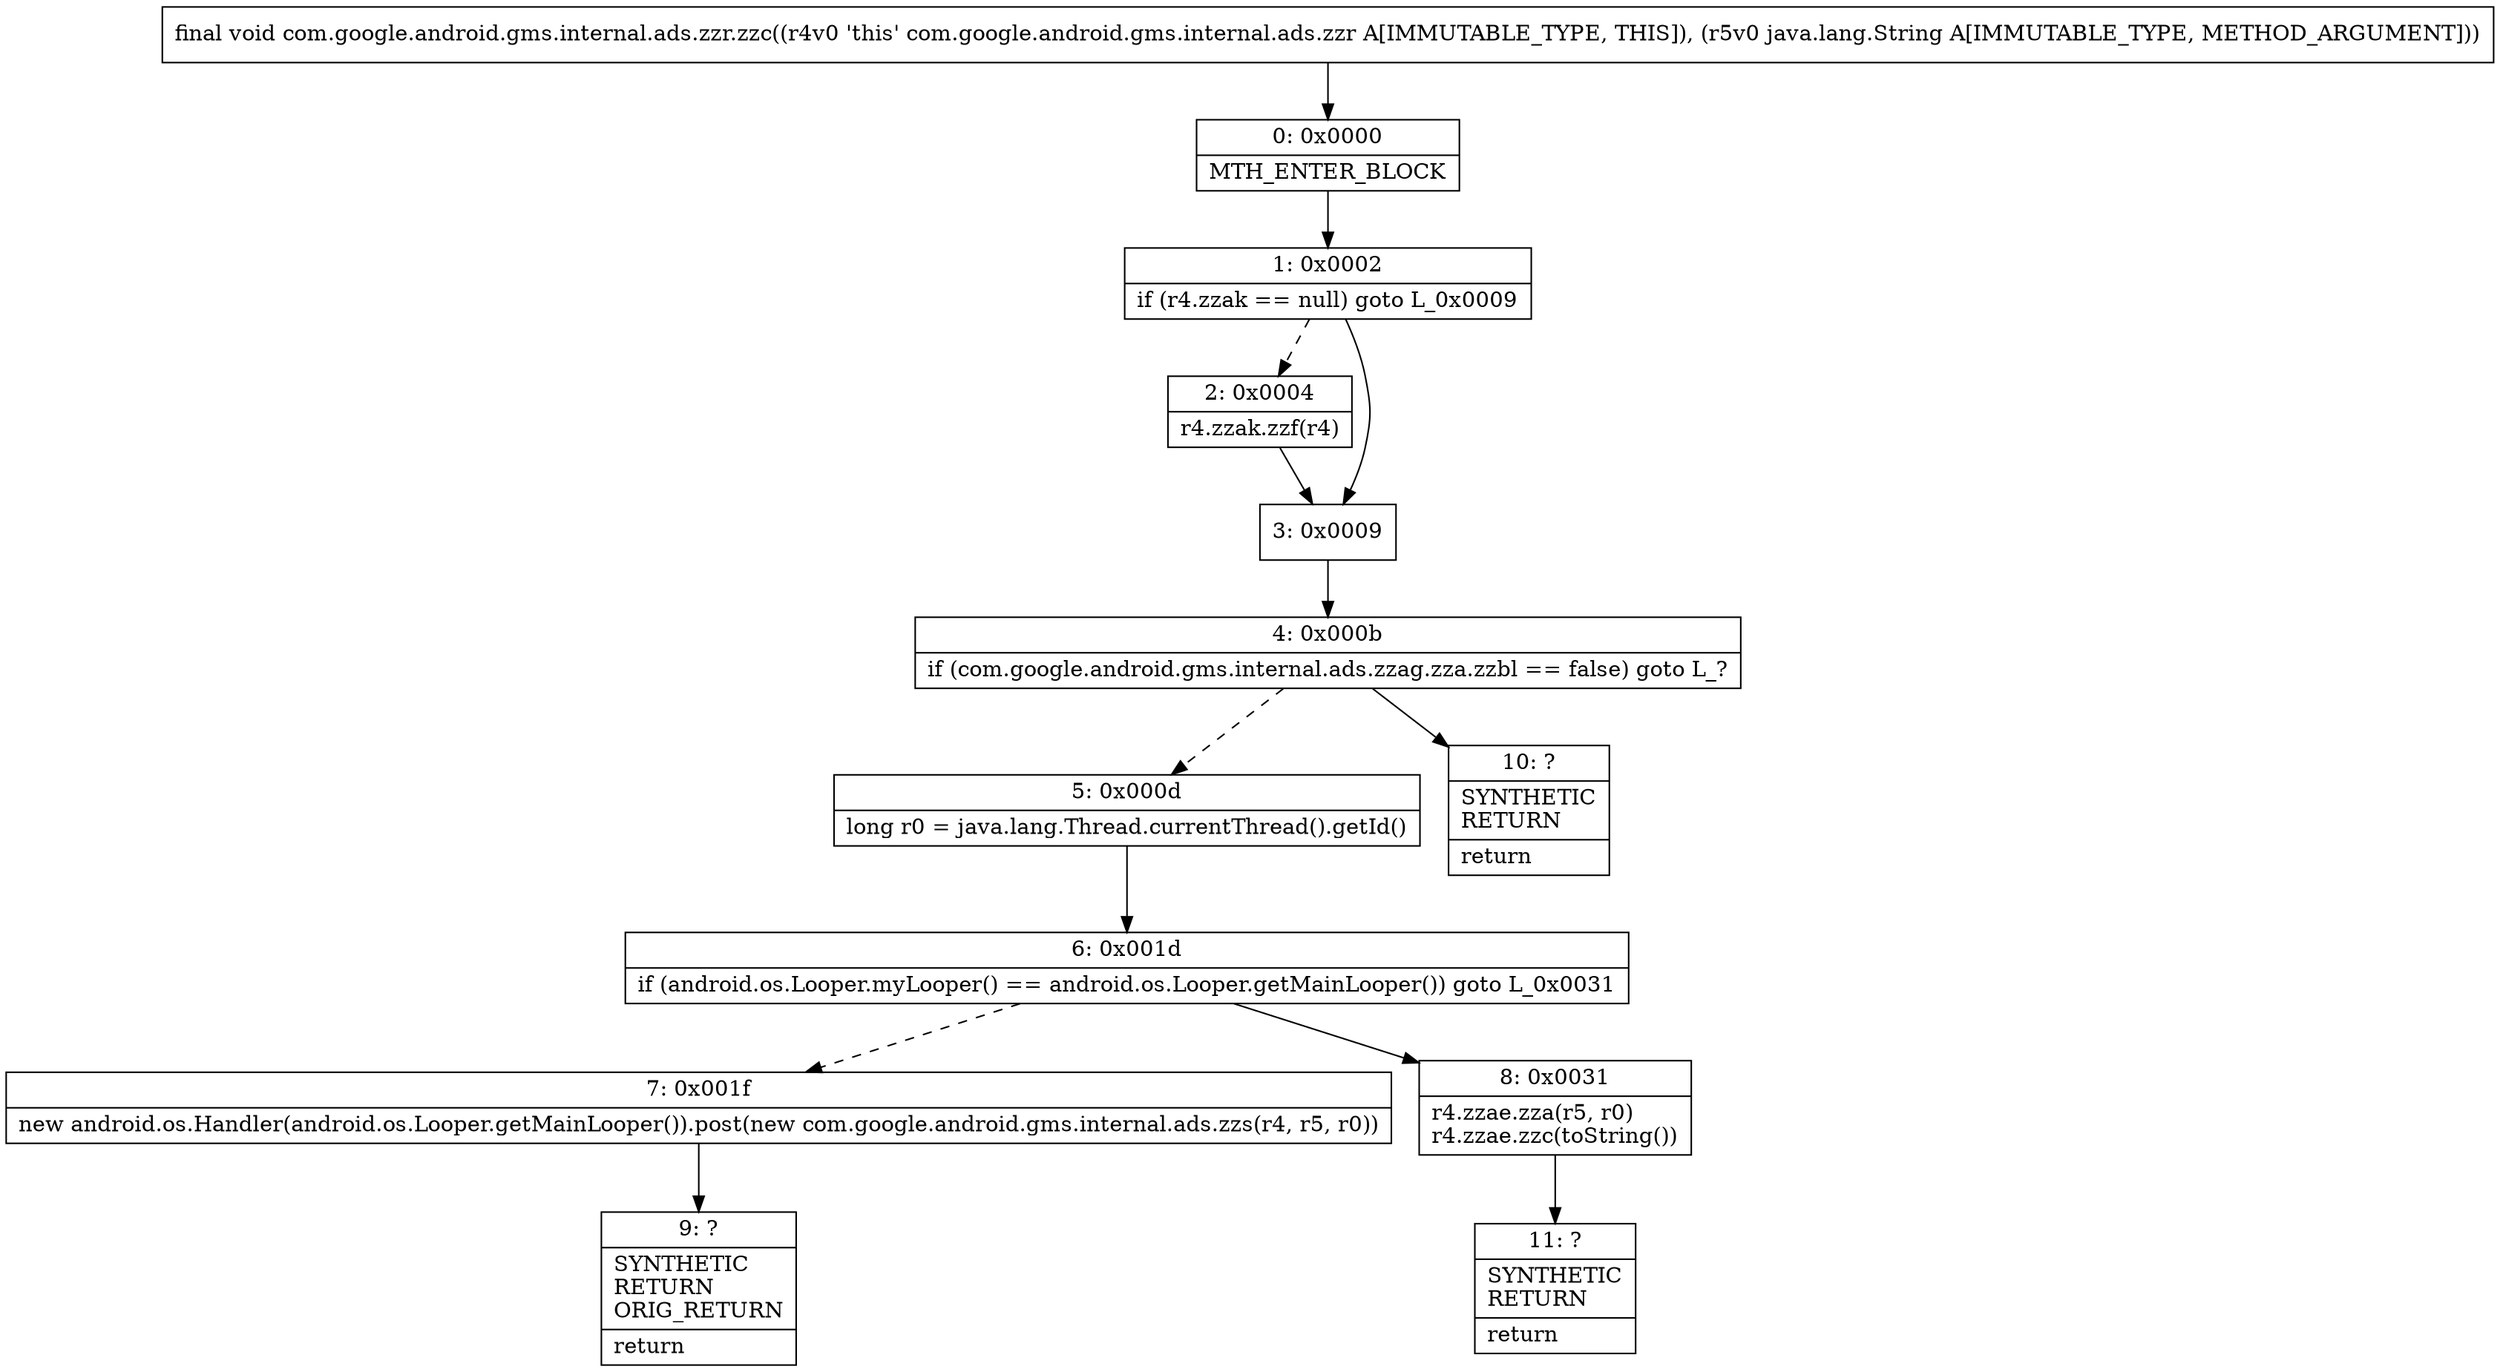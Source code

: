 digraph "CFG forcom.google.android.gms.internal.ads.zzr.zzc(Ljava\/lang\/String;)V" {
Node_0 [shape=record,label="{0\:\ 0x0000|MTH_ENTER_BLOCK\l}"];
Node_1 [shape=record,label="{1\:\ 0x0002|if (r4.zzak == null) goto L_0x0009\l}"];
Node_2 [shape=record,label="{2\:\ 0x0004|r4.zzak.zzf(r4)\l}"];
Node_3 [shape=record,label="{3\:\ 0x0009}"];
Node_4 [shape=record,label="{4\:\ 0x000b|if (com.google.android.gms.internal.ads.zzag.zza.zzbl == false) goto L_?\l}"];
Node_5 [shape=record,label="{5\:\ 0x000d|long r0 = java.lang.Thread.currentThread().getId()\l}"];
Node_6 [shape=record,label="{6\:\ 0x001d|if (android.os.Looper.myLooper() == android.os.Looper.getMainLooper()) goto L_0x0031\l}"];
Node_7 [shape=record,label="{7\:\ 0x001f|new android.os.Handler(android.os.Looper.getMainLooper()).post(new com.google.android.gms.internal.ads.zzs(r4, r5, r0))\l}"];
Node_8 [shape=record,label="{8\:\ 0x0031|r4.zzae.zza(r5, r0)\lr4.zzae.zzc(toString())\l}"];
Node_9 [shape=record,label="{9\:\ ?|SYNTHETIC\lRETURN\lORIG_RETURN\l|return\l}"];
Node_10 [shape=record,label="{10\:\ ?|SYNTHETIC\lRETURN\l|return\l}"];
Node_11 [shape=record,label="{11\:\ ?|SYNTHETIC\lRETURN\l|return\l}"];
MethodNode[shape=record,label="{final void com.google.android.gms.internal.ads.zzr.zzc((r4v0 'this' com.google.android.gms.internal.ads.zzr A[IMMUTABLE_TYPE, THIS]), (r5v0 java.lang.String A[IMMUTABLE_TYPE, METHOD_ARGUMENT])) }"];
MethodNode -> Node_0;
Node_0 -> Node_1;
Node_1 -> Node_2[style=dashed];
Node_1 -> Node_3;
Node_2 -> Node_3;
Node_3 -> Node_4;
Node_4 -> Node_5[style=dashed];
Node_4 -> Node_10;
Node_5 -> Node_6;
Node_6 -> Node_7[style=dashed];
Node_6 -> Node_8;
Node_7 -> Node_9;
Node_8 -> Node_11;
}

